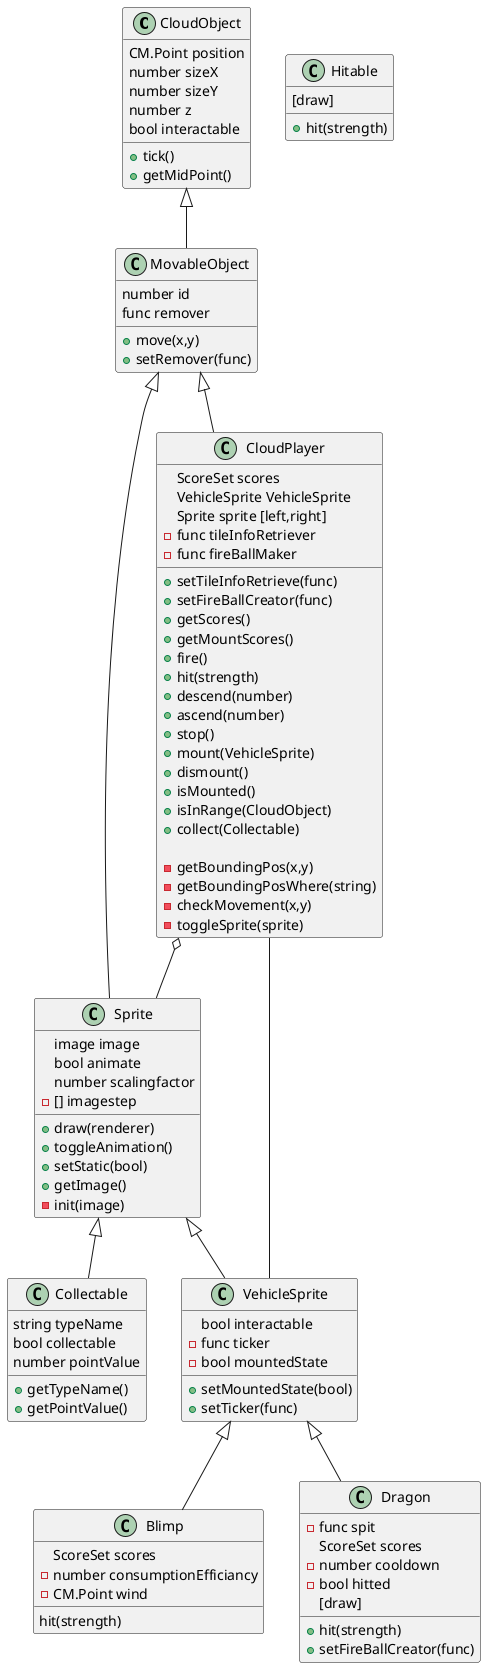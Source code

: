@startuml
class CloudObject{
    +tick()
    +getMidPoint()
    CM.Point position
    number sizeX
    number sizeY
    number z
    bool interactable

}
class MovableObject{
    +move(x,y)
    +setRemover(func)
    number id
    func remover
}

class Sprite{
    +draw(renderer)
    +toggleAnimation()
    +setStatic(bool)
    +getImage()
    image image
    bool animate
    number scalingfactor
    -init(image)
    -[] imagestep

}
class VehicleSprite{
    +setMountedState(bool)
    +setTicker(func)
    bool interactable
    -func ticker
    -bool mountedState
}
class Collectable{
    +getTypeName()
    +getPointValue()
    string typeName
    bool collectable
    number pointValue
}

class Blimp{
    ScoreSet scores 
    -number consumptionEfficiancy
    -CM.Point wind
    hit(strength)
}
class Dragon{
    -func spit
    ScoreSet scores
    -number cooldown
    -bool hitted
    +hit(strength)
    +setFireBallCreator(func)
    [draw]
}

class CloudPlayer{
   ScoreSet scores
   VehicleSprite VehicleSprite
   Sprite sprite [left,right]
   -func tileInfoRetriever
   -func fireBallMaker
   +setTileInfoRetrieve(func)
   +setFireBallCreator(func)
   +getScores()
   +getMountScores()
   +fire()
   +hit(strength)
   +descend(number)
   +ascend(number)
   +stop()
   +mount(VehicleSprite)
   +dismount()
   +isMounted()
   +isInRange(CloudObject)
   +collect(Collectable)

   -getBoundingPos(x,y)
   -getBoundingPosWhere(string)
   -checkMovement(x,y)
   -toggleSprite(sprite)
   

}
class Hitable {
     
     +hit(strength)
     [draw]
}

CloudObject <|-- MovableObject
MovableObject <|-- Sprite
MovableObject <|-- CloudPlayer

Sprite <|-- Collectable
Sprite <|-- VehicleSprite
VehicleSprite <|-- Blimp
VehicleSprite <|-- Dragon

CloudPlayer o-- Sprite
CloudPlayer -- VehicleSprite

@enduml